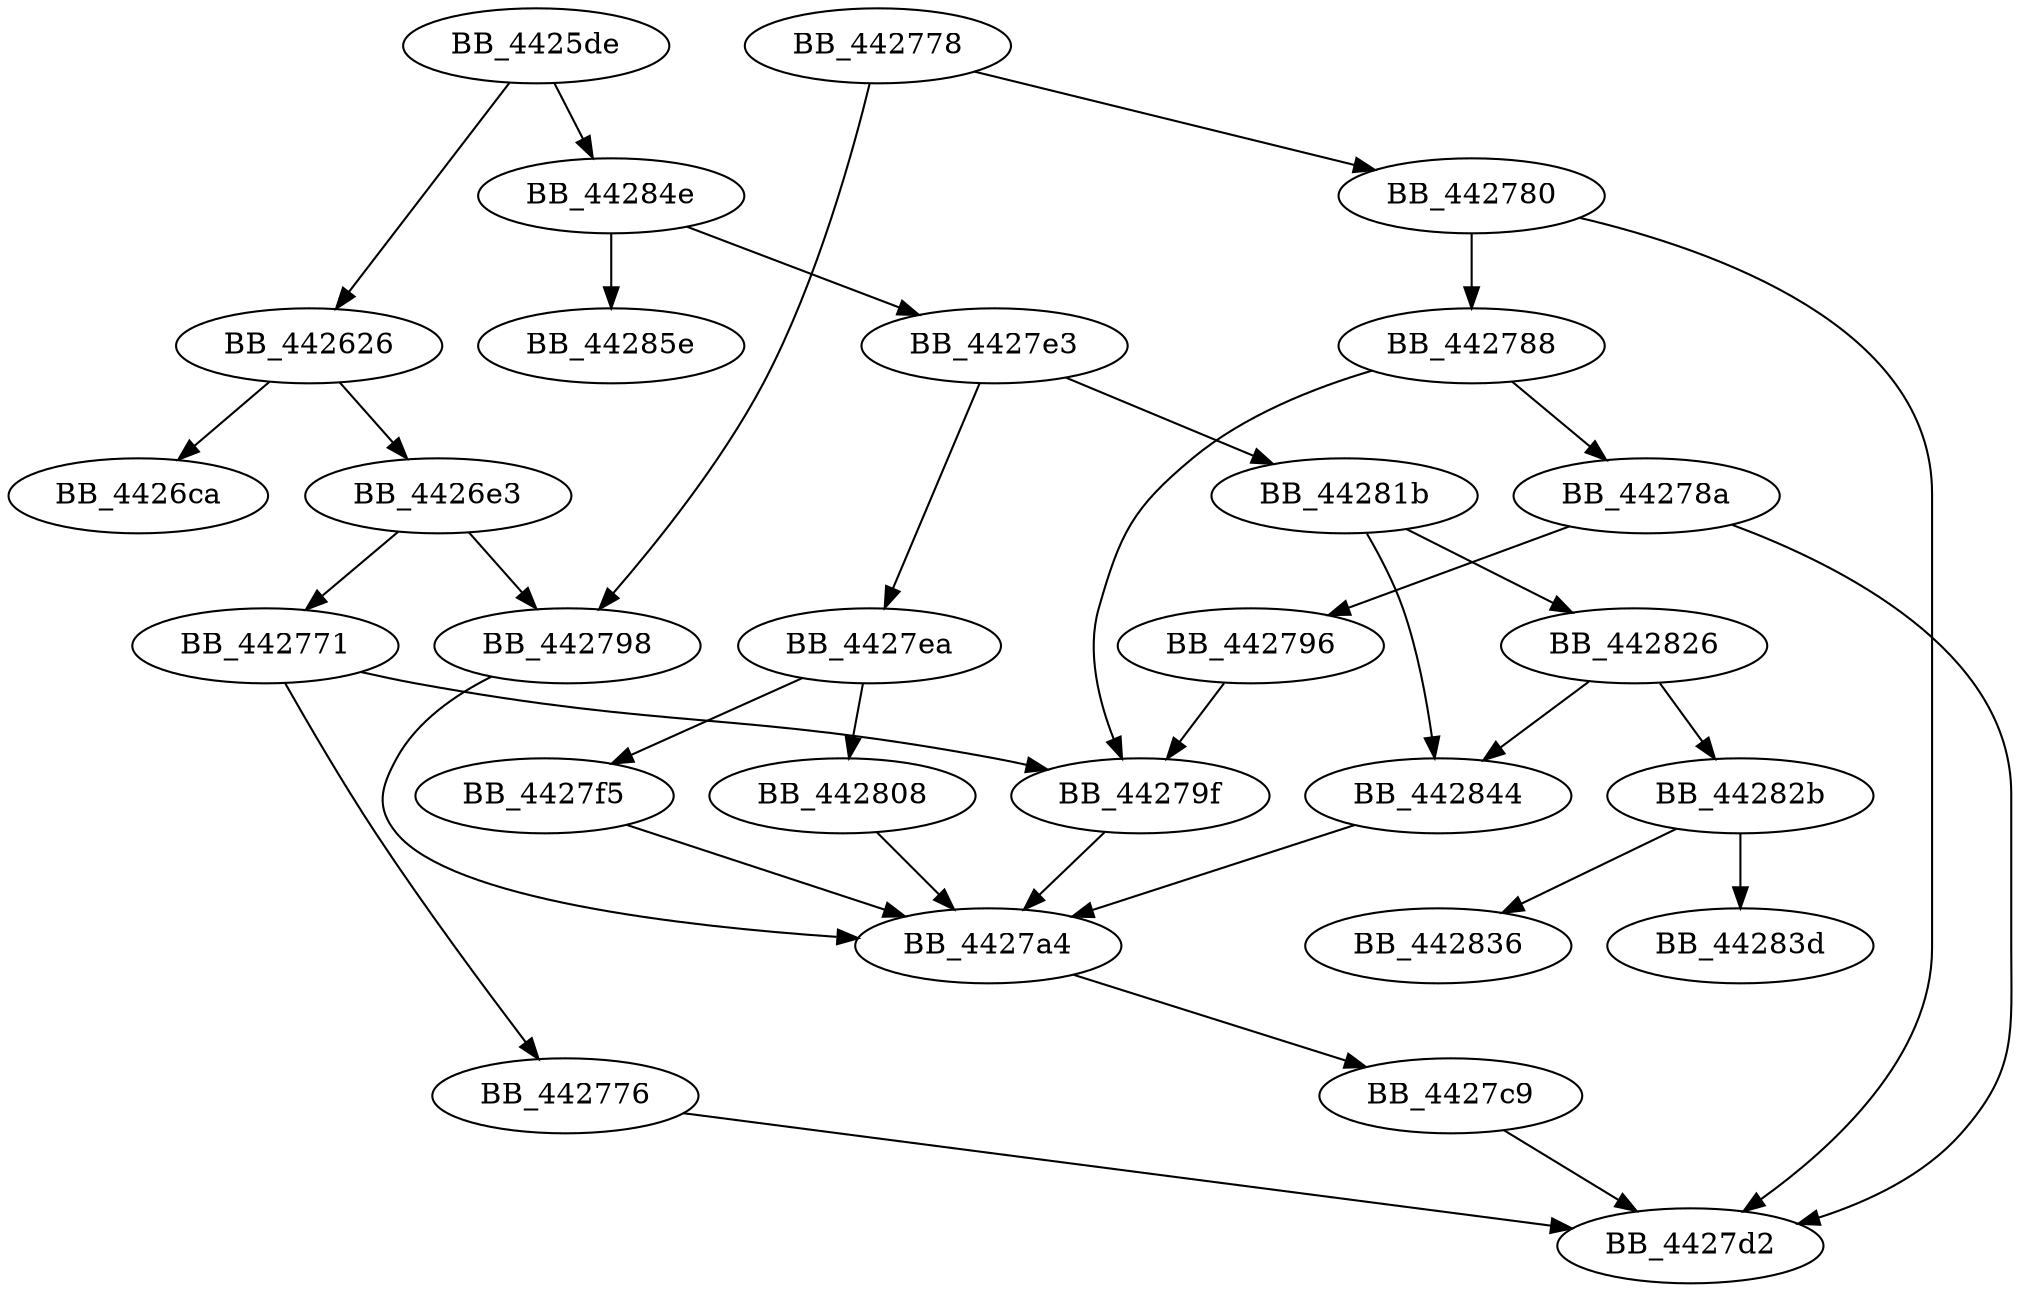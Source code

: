DiGraph start_1{
BB_4425de->BB_442626
BB_4425de->BB_44284e
BB_442626->BB_4426ca
BB_442626->BB_4426e3
BB_4426e3->BB_442771
BB_4426e3->BB_442798
BB_442771->BB_442776
BB_442771->BB_44279f
BB_442776->BB_4427d2
BB_442778->BB_442780
BB_442778->BB_442798
BB_442780->BB_442788
BB_442780->BB_4427d2
BB_442788->BB_44278a
BB_442788->BB_44279f
BB_44278a->BB_442796
BB_44278a->BB_4427d2
BB_442796->BB_44279f
BB_442798->BB_4427a4
BB_44279f->BB_4427a4
BB_4427a4->BB_4427c9
BB_4427c9->BB_4427d2
BB_4427e3->BB_4427ea
BB_4427e3->BB_44281b
BB_4427ea->BB_4427f5
BB_4427ea->BB_442808
BB_4427f5->BB_4427a4
BB_442808->BB_4427a4
BB_44281b->BB_442826
BB_44281b->BB_442844
BB_442826->BB_44282b
BB_442826->BB_442844
BB_44282b->BB_442836
BB_44282b->BB_44283d
BB_442844->BB_4427a4
BB_44284e->BB_4427e3
BB_44284e->BB_44285e
}
